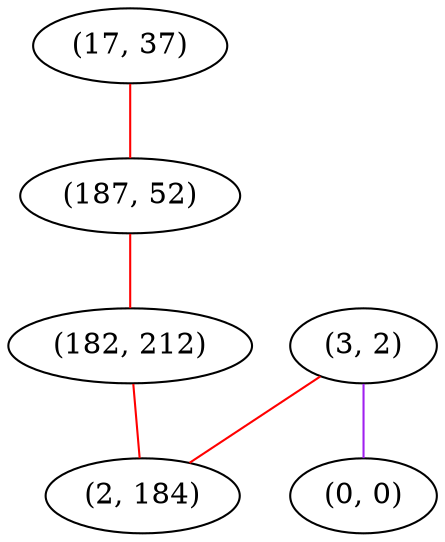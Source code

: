 graph "" {
"(17, 37)";
"(3, 2)";
"(0, 0)";
"(187, 52)";
"(182, 212)";
"(2, 184)";
"(17, 37)" -- "(187, 52)"  [color=red, key=0, weight=1];
"(3, 2)" -- "(2, 184)"  [color=red, key=0, weight=1];
"(3, 2)" -- "(0, 0)"  [color=purple, key=0, weight=4];
"(187, 52)" -- "(182, 212)"  [color=red, key=0, weight=1];
"(182, 212)" -- "(2, 184)"  [color=red, key=0, weight=1];
}
